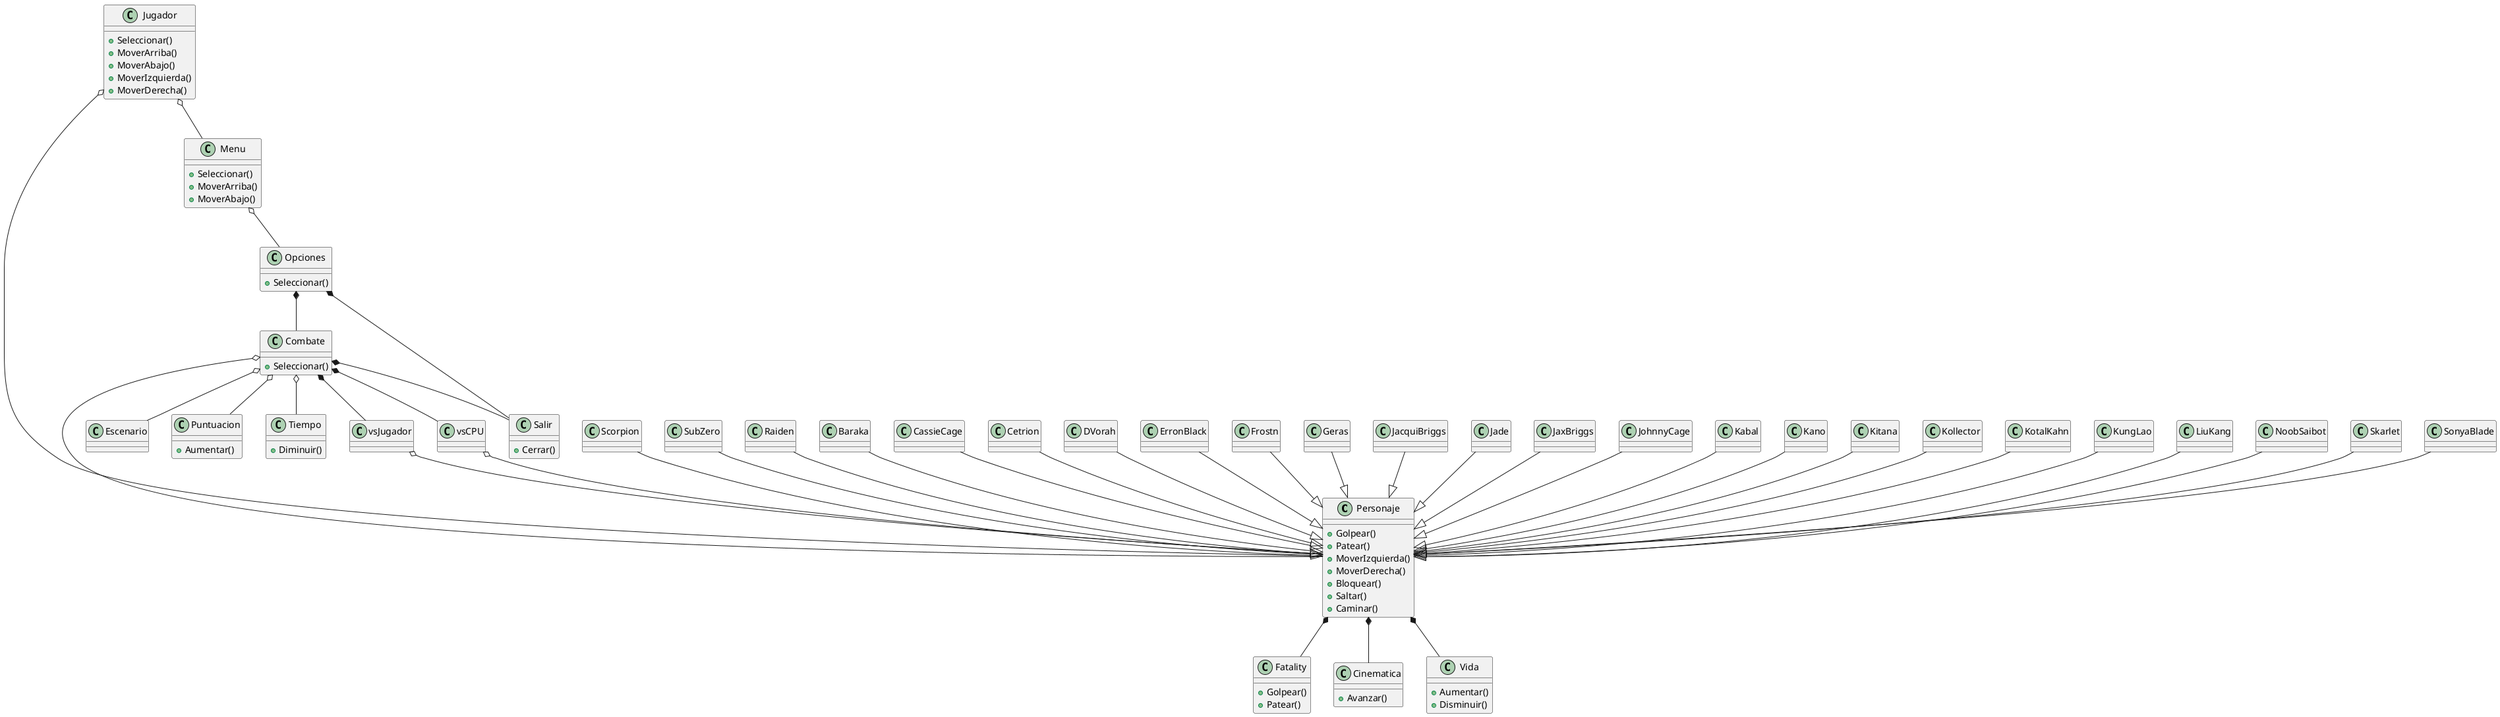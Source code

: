 @startuml

class Personaje {
 +Golpear()
 +Patear()
 +MoverIzquierda()
 +MoverDerecha()
 +Bloquear()
 +Saltar()
 +Caminar()
}

class Fatality{
    +Golpear()
    +Patear()

}
class Jugador {
    +Seleccionar()
    +MoverArriba()
    +MoverAbajo()
    +MoverIzquierda()
    +MoverDerecha()
}

class Escenario

class Combate{
    +Seleccionar()
}

Class Puntuacion{
    +Aumentar()
}

Class Tiempo{
    +Diminuir()
}
Class Cinematica{
    +Avanzar()
}

Class vsJugador

Class vsCPU

Class Salir{
    +Cerrar()
}

Class Vida{
    +Aumentar()
    +Disminuir()
}

class Menu{
    +Seleccionar()
    +MoverArriba()
    +MoverAbajo()
}

Class Opciones{
    +Seleccionar()
}

Class Scorpion
Class SubZero
Class Raiden
Class Baraka
Class CassieCage
Class Cetrion
Class DVorah
Class ErronBlack
Class Frostn
Class Geras
Class JacquiBriggs
Class Jade
Class JaxBriggs
Class JohnnyCage
Class Kabal
Class Kano
Class Kitana
Class Kollector
Class KotalKahn
Class KungLao
Class LiuKang
Class NoobSaibot
Class Skarlet
Class SonyaBlade

Jugador o-- Menu
Menu o-- Opciones
Opciones *-- Combate
Opciones *-- Salir
Combate *-- vsJugador
Combate *-- vsCPU
Combate *-- Salir
Combate o-- Escenario
Combate o-- Tiempo
Combate o-- Puntuacion
Combate o-- Personaje
Jugador o-- Personaje
Personaje *-- Vida
Personaje *-- Cinematica
Personaje *-- Fatality
vsCPU o-- Personaje
vsJugador o-- Personaje

Scorpion --|> Personaje
SubZero --|> Personaje
Raiden --|> Personaje
Baraka --|> Personaje
CassieCage --|> Personaje
Cetrion --|> Personaje
DVorah --|> Personaje
ErronBlack --|> Personaje
Frostn --|> Personaje
Geras --|> Personaje
JacquiBriggs --|> Personaje
Jade --|> Personaje
JaxBriggs --|> Personaje
JohnnyCage --|> Personaje
Kabal --|> Personaje
Kano --|> Personaje
Kitana --|> Personaje
Kollector --|> Personaje
KotalKahn --|> Personaje
KungLao --|> Personaje
LiuKang --|> Personaje
NoobSaibot --|> Personaje
Skarlet --|> Personaje
SonyaBlade --|> Personaje

@enduml